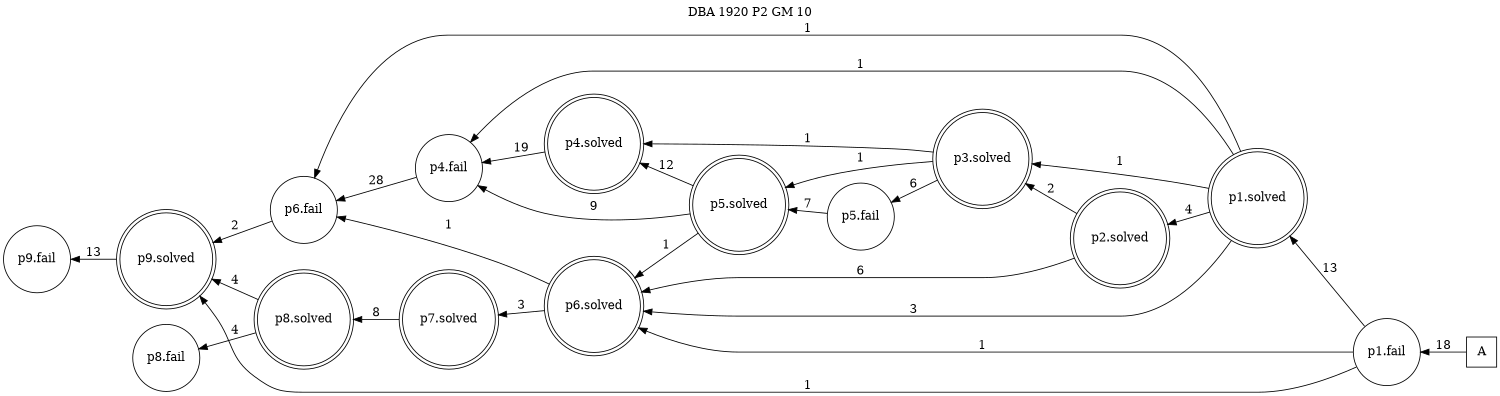 digraph DBA_1920_P2_GM_10_GOOD {
labelloc="tl"
label= " DBA 1920 P2 GM 10 "
rankdir="RL";
graph [ size=" 10 , 10 !"]

"A" [shape="square" label="A"]
"p1.fail" [shape="circle" label="p1.fail"]
"p1.solved" [shape="doublecircle" label="p1.solved"]
"p2.solved" [shape="doublecircle" label="p2.solved"]
"p3.solved" [shape="doublecircle" label="p3.solved"]
"p5.fail" [shape="circle" label="p5.fail"]
"p5.solved" [shape="doublecircle" label="p5.solved"]
"p4.solved" [shape="doublecircle" label="p4.solved"]
"p4.fail" [shape="circle" label="p4.fail"]
"p6.fail" [shape="circle" label="p6.fail"]
"p6.solved" [shape="doublecircle" label="p6.solved"]
"p7.solved" [shape="doublecircle" label="p7.solved"]
"p8.solved" [shape="doublecircle" label="p8.solved"]
"p9.solved" [shape="doublecircle" label="p9.solved"]
"p9.fail" [shape="circle" label="p9.fail"]
"p8.fail" [shape="circle" label="p8.fail"]
"A" -> "p1.fail" [ label=18]
"p1.fail" -> "p1.solved" [ label=13]
"p1.fail" -> "p6.solved" [ label=1]
"p1.fail" -> "p9.solved" [ label=1]
"p1.solved" -> "p2.solved" [ label=4]
"p1.solved" -> "p3.solved" [ label=1]
"p1.solved" -> "p4.fail" [ label=1]
"p1.solved" -> "p6.fail" [ label=1]
"p1.solved" -> "p6.solved" [ label=3]
"p2.solved" -> "p3.solved" [ label=2]
"p2.solved" -> "p6.solved" [ label=6]
"p3.solved" -> "p5.fail" [ label=6]
"p3.solved" -> "p5.solved" [ label=1]
"p3.solved" -> "p4.solved" [ label=1]
"p5.fail" -> "p5.solved" [ label=7]
"p5.solved" -> "p4.solved" [ label=12]
"p5.solved" -> "p4.fail" [ label=9]
"p5.solved" -> "p6.solved" [ label=1]
"p4.solved" -> "p4.fail" [ label=19]
"p4.fail" -> "p6.fail" [ label=28]
"p6.fail" -> "p9.solved" [ label=2]
"p6.solved" -> "p6.fail" [ label=1]
"p6.solved" -> "p7.solved" [ label=3]
"p7.solved" -> "p8.solved" [ label=8]
"p8.solved" -> "p9.solved" [ label=4]
"p8.solved" -> "p8.fail" [ label=4]
"p9.solved" -> "p9.fail" [ label=13]
}
